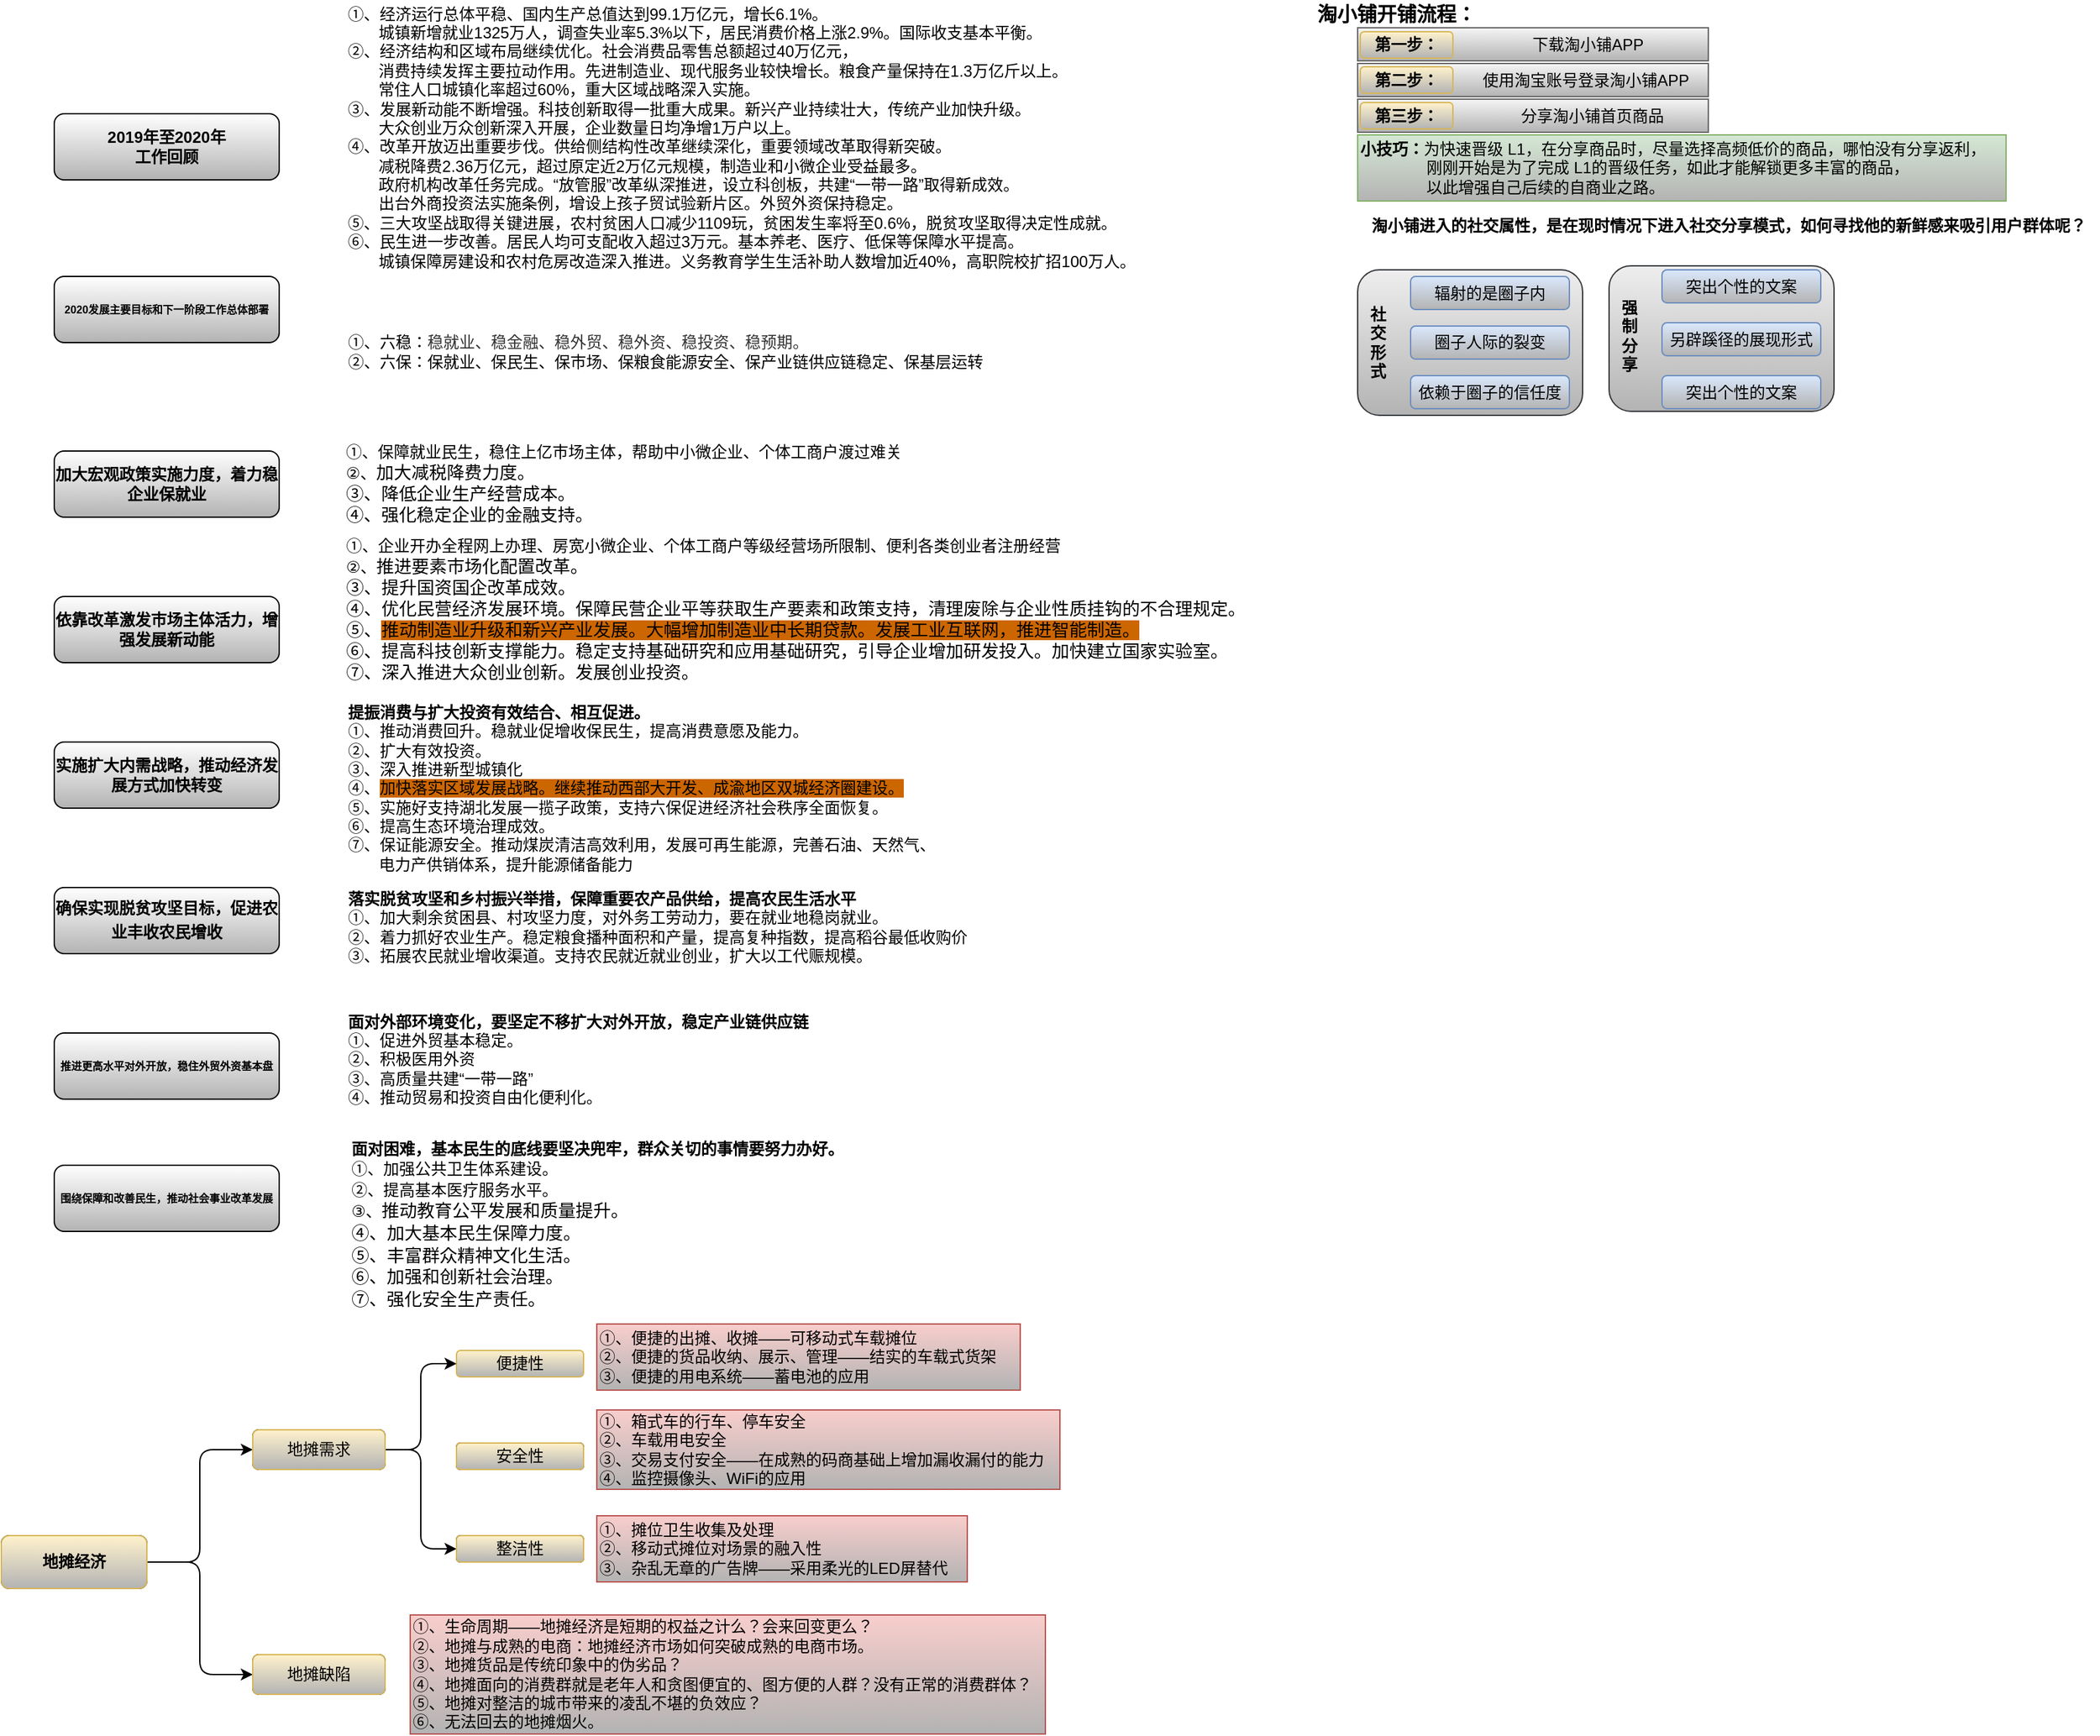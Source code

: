 <mxfile version="13.3.3" type="github">
  <diagram id="1MwcNvDsCMdtUdcm8Kb8" name="第 1 页">
    <mxGraphModel dx="1411" dy="755" grid="1" gridSize="10" guides="1" tooltips="1" connect="1" arrows="1" fold="1" page="1" pageScale="1" pageWidth="827" pageHeight="1169" math="0" shadow="0">
      <root>
        <mxCell id="0" />
        <mxCell id="1" parent="0" />
        <mxCell id="rXQscLowUKTWObVhuTJB-1" value="&amp;nbsp; &amp;nbsp; &amp;nbsp; &amp;nbsp; &amp;nbsp; &amp;nbsp; &amp;nbsp; &amp;nbsp; &amp;nbsp; &amp;nbsp; &amp;nbsp; &amp;nbsp; &amp;nbsp; &amp;nbsp;分享淘小铺首页商品" style="rounded=0;whiteSpace=wrap;html=1;fillColor=#f5f5f5;strokeColor=#666666;gradientColor=#b3b3b3;" vertex="1" parent="1">
          <mxGeometry x="1055" y="164" width="265" height="25" as="geometry" />
        </mxCell>
        <mxCell id="rXQscLowUKTWObVhuTJB-2" value="&amp;nbsp; &amp;nbsp; &amp;nbsp; &amp;nbsp; &amp;nbsp; &amp;nbsp; &amp;nbsp; &amp;nbsp; &amp;nbsp; &amp;nbsp; &amp;nbsp; &amp;nbsp; 使用淘宝账号登录淘小铺APP" style="rounded=0;whiteSpace=wrap;html=1;align=center;fillColor=#f5f5f5;strokeColor=#666666;gradientColor=#b3b3b3;" vertex="1" parent="1">
          <mxGeometry x="1055" y="137" width="265" height="25" as="geometry" />
        </mxCell>
        <mxCell id="rXQscLowUKTWObVhuTJB-3" value="&amp;nbsp; &amp;nbsp; &amp;nbsp; &amp;nbsp; &amp;nbsp; &amp;nbsp; &amp;nbsp; &amp;nbsp; &amp;nbsp; &amp;nbsp; &amp;nbsp; &amp;nbsp; &amp;nbsp;下载淘小铺APP" style="rounded=0;whiteSpace=wrap;html=1;fillColor=#f5f5f5;strokeColor=#666666;gradientColor=#b3b3b3;" vertex="1" parent="1">
          <mxGeometry x="1055" y="110" width="265" height="25" as="geometry" />
        </mxCell>
        <mxCell id="rXQscLowUKTWObVhuTJB-4" value="&lt;div&gt;&lt;div class=&quot;document&quot;&gt;&lt;h6&gt;&lt;span style=&quot;background: transparent ; letter-spacing: 0pt ; vertical-align: baseline&quot;&gt;&lt;font style=&quot;font-size: 12px&quot;&gt;2019年至2020年&lt;br&gt;工作回顾&lt;/font&gt;&lt;/span&gt;&lt;/h6&gt;&lt;/div&gt;&lt;/div&gt;" style="rounded=1;whiteSpace=wrap;html=1;gradientColor=#b3b3b3;" vertex="1" parent="1">
          <mxGeometry x="70" y="175" width="170" height="50" as="geometry" />
        </mxCell>
        <mxCell id="rXQscLowUKTWObVhuTJB-6" value="&lt;div class=&quot;document&quot;&gt;&lt;h6&gt;&lt;div&gt;&lt;div class=&quot;document&quot;&gt;&lt;/div&gt;&lt;/div&gt;&lt;/h6&gt;&lt;h6&gt;&lt;span style=&quot;font-weight: 700 ; font-style: normal ; color: rgb(0 , 0 , 0) ; background: transparent ; letter-spacing: 0pt ; vertical-align: baseline&quot;&gt;&lt;font style=&quot;font-size: 12px&quot;&gt;加大宏观政策实施力度，着力稳企业保就业&lt;/font&gt;&lt;/span&gt;&lt;/h6&gt;&lt;/div&gt;" style="rounded=1;whiteSpace=wrap;html=1;gradientColor=#b3b3b3;" vertex="1" parent="1">
          <mxGeometry x="70" y="430" width="170" height="50" as="geometry" />
        </mxCell>
        <mxCell id="rXQscLowUKTWObVhuTJB-7" value="&lt;div class=&quot;document&quot;&gt;&lt;h6&gt;&lt;div&gt;&lt;div class=&quot;document&quot;&gt;&lt;/div&gt;&lt;/div&gt;&lt;/h6&gt;&lt;h6&gt;&lt;span style=&quot;font-weight: 700 ; font-style: normal ; color: rgb(0 , 0 , 0) ; background: transparent ; letter-spacing: 0pt ; vertical-align: baseline&quot;&gt;&lt;font style=&quot;font-size: 12px&quot;&gt;依靠改革激发市场主体活力，增强发展新动能&lt;/font&gt;&lt;/span&gt;&lt;/h6&gt;&lt;/div&gt;" style="rounded=1;whiteSpace=wrap;html=1;gradientColor=#b3b3b3;" vertex="1" parent="1">
          <mxGeometry x="70" y="540" width="170" height="50" as="geometry" />
        </mxCell>
        <mxCell id="rXQscLowUKTWObVhuTJB-8" value="&lt;div class=&quot;document&quot;&gt;&lt;h6&gt;&lt;div&gt;&lt;div class=&quot;document&quot;&gt;&lt;/div&gt;&lt;/div&gt;&lt;/h6&gt;&lt;h6&gt;&lt;div&gt;&lt;div class=&quot;document&quot;&gt;&lt;/div&gt;&lt;/div&gt;&lt;/h6&gt;&lt;h6&gt;&lt;span style=&quot;font-weight: 700 ; font-style: normal ; color: rgb(0 , 0 , 0) ; background: transparent ; letter-spacing: 0pt ; vertical-align: baseline&quot;&gt;&lt;font style=&quot;font-size: 12px&quot;&gt;实施扩大内需战略，推动经济发展方式加快转变&lt;/font&gt;&lt;/span&gt;&lt;/h6&gt;&lt;/div&gt;" style="rounded=1;whiteSpace=wrap;html=1;gradientColor=#b3b3b3;" vertex="1" parent="1">
          <mxGeometry x="70" y="650" width="170" height="50" as="geometry" />
        </mxCell>
        <mxCell id="rXQscLowUKTWObVhuTJB-9" value="&lt;div class=&quot;document&quot;&gt;&lt;h6&gt;&lt;div&gt;&lt;div class=&quot;document&quot;&gt;&lt;/div&gt;&lt;/div&gt;&lt;/h6&gt;&lt;h6&gt;&lt;div&gt;&lt;div class=&quot;document&quot;&gt;&lt;/div&gt;&lt;/div&gt;&lt;/h6&gt;&lt;h6&gt;&lt;div&gt;&lt;div class=&quot;document&quot;&gt;&lt;/div&gt;&lt;/div&gt;&lt;/h6&gt;&lt;h6&gt;&lt;span style=&quot;font-weight: 700 ; font-style: normal ; color: rgb(0 , 0 , 0) ; background: transparent ; letter-spacing: 0pt ; vertical-align: baseline&quot;&gt;&lt;font style=&quot;font-size: 12px&quot;&gt;确保实现脱贫攻坚目标，促进农业丰收农民增收&lt;/font&gt;&lt;/span&gt;&lt;span style=&quot;font-size: 12pt ; font-family: &amp;#34;microsoft yahei&amp;#34; , , &amp;#34;pingfang sc&amp;#34; , &amp;#34;noto sans cjk sc&amp;#34; , &amp;#34;sf pro&amp;#34; , &amp;#34;roboto&amp;#34; , &amp;#34;droid sans&amp;#34; , &amp;#34;helvetica&amp;#34; , &amp;#34;tahoma&amp;#34; , &amp;#34;arial&amp;#34; , &amp;#34;hiragino sans gb&amp;#34; , &amp;#34;heiti sc&amp;#34; , sans-serif ; font-weight: 700 ; font-style: normal ; color: black ; background: transparent ; letter-spacing: 0pt ; vertical-align: baseline&quot;&gt;&lt;/span&gt;&lt;/h6&gt;&lt;/div&gt;" style="rounded=1;whiteSpace=wrap;html=1;gradientColor=#b3b3b3;" vertex="1" parent="1">
          <mxGeometry x="70" y="760" width="170" height="50" as="geometry" />
        </mxCell>
        <mxCell id="rXQscLowUKTWObVhuTJB-10" value="&lt;div class=&quot;document&quot;&gt;&lt;h6&gt;&lt;div&gt;&lt;div class=&quot;document&quot;&gt;&lt;/div&gt;&lt;/div&gt;&lt;/h6&gt;&lt;h6&gt;&lt;div&gt;&lt;div class=&quot;document&quot;&gt;&lt;/div&gt;&lt;/div&gt;&lt;/h6&gt;&lt;h6&gt;&lt;div&gt;&lt;div class=&quot;document&quot;&gt;&lt;/div&gt;&lt;/div&gt;&lt;/h6&gt;&lt;font style=&quot;font-size: 12px&quot;&gt;&lt;/font&gt;&lt;div&gt;&lt;div class=&quot;document&quot;&gt;&lt;h6&gt;推进更高水平对外开放，稳住外贸外资基本盘&lt;/h6&gt;&lt;/div&gt;&lt;/div&gt;&lt;/div&gt;" style="rounded=1;whiteSpace=wrap;html=1;gradientColor=#b3b3b3;" vertex="1" parent="1">
          <mxGeometry x="70" y="870" width="170" height="50" as="geometry" />
        </mxCell>
        <mxCell id="rXQscLowUKTWObVhuTJB-11" value="&lt;div class=&quot;document&quot;&gt;&lt;h6&gt;&lt;div&gt;&lt;div class=&quot;document&quot;&gt;&lt;/div&gt;&lt;/div&gt;&lt;/h6&gt;&lt;h6&gt;&lt;div&gt;&lt;div class=&quot;document&quot;&gt;&lt;/div&gt;&lt;/div&gt;&lt;/h6&gt;&lt;h6&gt;&lt;div&gt;&lt;div class=&quot;document&quot;&gt;&lt;/div&gt;&lt;/div&gt;&lt;/h6&gt;&lt;font style=&quot;font-size: 12px&quot;&gt;&lt;/font&gt;&lt;div&gt;&lt;div class=&quot;document&quot;&gt;&lt;h6&gt;围绕保障和改善民生，推动社会事业改革发展&lt;/h6&gt;&lt;/div&gt;&lt;/div&gt;&lt;/div&gt;" style="rounded=1;whiteSpace=wrap;html=1;gradientColor=#b3b3b3;" vertex="1" parent="1">
          <mxGeometry x="70" y="970" width="170" height="50" as="geometry" />
        </mxCell>
        <mxCell id="rXQscLowUKTWObVhuTJB-12" value="&amp;nbsp; &amp;nbsp;①、六稳：&lt;span style=&quot;color: rgb(51 , 51 , 51) ; font-family: &amp;#34;arial&amp;#34; ; background-color: rgb(255 , 255 , 255)&quot;&gt;&lt;font style=&quot;font-size: 12px&quot;&gt;稳就业、稳金融、稳外贸、稳外资、稳投资、稳预期。&lt;/font&gt;&lt;/span&gt;&lt;br&gt;&amp;nbsp; &amp;nbsp;②、六保：保就业、保民生、保市场、保粮食能源安全、保产业链供应链稳定、保基层运转" style="text;html=1;align=left;verticalAlign=middle;resizable=0;points=[];autosize=1;gradientColor=#b3b3b3;" vertex="1" parent="1">
          <mxGeometry x="280" y="340" width="510" height="30" as="geometry" />
        </mxCell>
        <mxCell id="rXQscLowUKTWObVhuTJB-13" value="&lt;div style=&quot;text-align: left&quot;&gt;&lt;span&gt;①、保障就业民生，稳住上亿市场主体，帮助中小微企业、个体工商户渡过难关&lt;br&gt;②、&lt;/span&gt;&lt;span style=&quot;background-color: transparent ; font-size: 10pt ; letter-spacing: 0pt ; text-indent: 42.667px&quot;&gt;加大减税降费力度。&lt;/span&gt;&lt;/div&gt;&lt;div style=&quot;text-align: left&quot;&gt;&lt;span style=&quot;background-color: transparent ; font-size: 10pt ; letter-spacing: 0pt ; text-indent: 42.667px&quot;&gt;③、&lt;/span&gt;&lt;span style=&quot;background-color: transparent ; font-size: 10pt ; letter-spacing: 0pt ; text-indent: 42.667px&quot;&gt;降低企业生产经营成本。&lt;/span&gt;&lt;/div&gt;&lt;div style=&quot;text-align: left&quot;&gt;&lt;span style=&quot;background-color: transparent ; font-size: 10pt ; letter-spacing: 0pt ; text-indent: 42.667px&quot;&gt;④、强化稳定企业的金融支持。&lt;/span&gt;&lt;/div&gt;" style="text;html=1;align=center;verticalAlign=middle;resizable=0;points=[];autosize=1;gradientColor=#b3b3b3;" vertex="1" parent="1">
          <mxGeometry x="280" y="425" width="440" height="60" as="geometry" />
        </mxCell>
        <mxCell id="rXQscLowUKTWObVhuTJB-14" value="&lt;div style=&quot;text-align: left&quot;&gt;&lt;span&gt;①、企业开办全程网上办理、房宽小微企业、个体工商户等级经营场所限制、便利各类创业者注册经营&lt;/span&gt;&lt;/div&gt;&lt;div style=&quot;text-align: left&quot;&gt;&lt;span&gt;②、&lt;/span&gt;&lt;span style=&quot;background-color: transparent ; font-size: 10pt ; letter-spacing: 0pt ; text-indent: 42.667px&quot;&gt;推进要素市场化配置改革。&lt;br&gt;③、提升国资国企改革成效。&lt;/span&gt;&lt;/div&gt;&lt;div style=&quot;text-align: left&quot;&gt;&lt;span style=&quot;background-color: transparent ; font-size: 10pt ; letter-spacing: 0pt ; text-indent: 42.667px&quot;&gt;④、优化民营经济发展环境。保障民营企业平等获取生产要素和政策支持，清理废除与企业性质挂钩的不合理规定。&lt;/span&gt;&lt;/div&gt;&lt;div style=&quot;text-align: left&quot;&gt;&lt;span style=&quot;font-size: 10pt ; letter-spacing: 0pt ; text-indent: 42.667px&quot;&gt;⑤、&lt;font style=&quot;background-color: rgb(204 , 102 , 0)&quot;&gt;推动制造业升级和新兴产业发展。大幅增加制造业中长期贷款。发展工业互联网，推进智能制造。&lt;/font&gt;&lt;br&gt;⑥、提高科技创新支撑能力。稳定支持基础研究和应用基础研究，引导企业增加研发投入。加快建立国家实验室。&lt;br&gt;⑦、深入推进大众创业创新。发展创业投资。&lt;/span&gt;&lt;/div&gt;" style="text;html=1;align=center;verticalAlign=middle;resizable=0;points=[];autosize=1;gradientColor=#b3b3b3;" vertex="1" parent="1">
          <mxGeometry x="280" y="500" width="700" height="100" as="geometry" />
        </mxCell>
        <mxCell id="rXQscLowUKTWObVhuTJB-15" value="&lt;b&gt;提振消费与扩大投资有效结合、相互促进。&lt;/b&gt;&lt;br&gt;①、推动消费回升。稳就业促增收保民生，提高消费意愿及能力。&lt;br&gt;②、扩大有效投资。&lt;br&gt;③、深入推进新型城镇化&lt;br&gt;④、&lt;span style=&quot;background-color: rgb(204 , 102 , 0)&quot;&gt;加快落实区域发展战略。继续推动西部大开发、成渝地区双城经济圈建设。&lt;/span&gt;&lt;br&gt;⑤、实施好支持湖北发展一揽子政策，支持六保促进经济社会秩序全面恢复。&lt;br&gt;⑥、提高生态环境治理成效。&lt;br&gt;⑦、保证能源安全。推动煤炭清洁高效利用，发展可再生能源，完善石油、天然气、&lt;br&gt;&amp;nbsp; &amp;nbsp; &amp;nbsp; &amp;nbsp;电力产供销体系，提升能源储备能力" style="text;html=1;align=left;verticalAlign=middle;resizable=0;points=[];autosize=1;gradientColor=#b3b3b3;" vertex="1" parent="1">
          <mxGeometry x="290" y="620" width="460" height="130" as="geometry" />
        </mxCell>
        <mxCell id="rXQscLowUKTWObVhuTJB-16" value="&lt;b&gt;落实脱贫攻坚和乡村振兴举措，保障重要农产品供给，提高农民生活水平&lt;br&gt;&lt;/b&gt;①、加大剩余贫困县、村攻坚力度，对外务工劳动力，要在就业地稳岗就业。&lt;br&gt;②、着力抓好农业生产。稳定粮食播种面积和产量，提高复种指数，提高稻谷最低收购价&lt;br&gt;③、拓展农民就业增收渠道。支持农民就近就业创业，扩大以工代赈规模。" style="text;html=1;align=left;verticalAlign=middle;resizable=0;points=[];autosize=1;gradientColor=#b3b3b3;" vertex="1" parent="1">
          <mxGeometry x="290" y="760" width="480" height="60" as="geometry" />
        </mxCell>
        <mxCell id="rXQscLowUKTWObVhuTJB-17" value="&lt;b&gt;面对外部环境变化，要坚定不移扩大对外开放，稳定产业链供应链&lt;/b&gt;&lt;br&gt;①、促进外贸基本稳定。&lt;br&gt;②、积极医用外资&lt;br&gt;③、高质量共建“一带一路”&lt;br&gt;④、推动贸易和投资自由化便利化。" style="text;html=1;align=left;verticalAlign=middle;resizable=0;points=[];autosize=1;gradientColor=#b3b3b3;" vertex="1" parent="1">
          <mxGeometry x="290" y="850" width="360" height="80" as="geometry" />
        </mxCell>
        <mxCell id="rXQscLowUKTWObVhuTJB-18" value="&lt;div style=&quot;text-align: left&quot;&gt;&lt;span&gt;①、经济运行总体平稳、国内生产总值达到99.1万亿元，增长6.1%。&lt;/span&gt;&lt;/div&gt;&lt;font style=&quot;font-size: 12px&quot;&gt;&lt;div style=&quot;text-align: left&quot;&gt;&lt;span&gt;&amp;nbsp; &amp;nbsp; &amp;nbsp; &amp;nbsp;城镇新增就业1325万人，调查失业率5.3%以下，居民消费价格上涨2.9%。国际收支基本平衡。&lt;/span&gt;&lt;/div&gt;&lt;div style=&quot;text-align: left&quot;&gt;&lt;span&gt;②、经济结构和区域布局继续优化。社会消费品零售总额超过40万亿元，&lt;br&gt;&amp;nbsp; &amp;nbsp; &amp;nbsp; &amp;nbsp;消费持续发挥主要拉动作用。先进制造业、现代服务业较快增长。粮食产量保持在1.3万亿斤以上。&lt;br&gt;&amp;nbsp; &amp;nbsp; &amp;nbsp; &amp;nbsp;常住人口城镇化率超过60%，重大区域战略深入实施。&lt;br&gt;③、发展新动能不断增强。科技创新取得一批重大成果。新兴产业持续壮大，传统产业加快升级。&lt;br&gt;&amp;nbsp; &amp;nbsp; &amp;nbsp; &amp;nbsp;大众创业万众创新深入开展，企业数量日均净增1万户以上。&lt;/span&gt;&lt;/div&gt;&lt;div style=&quot;text-align: left&quot;&gt;&lt;span&gt;④、改革开放迈出重要步伐。供给侧结构性改革继续深化，重要领域改革取得新突破。&lt;/span&gt;&lt;/div&gt;&lt;div style=&quot;text-align: left&quot;&gt;&lt;span&gt;&amp;nbsp; &amp;nbsp; &amp;nbsp; &amp;nbsp;减税降费2.36万亿元，超过原定近2万亿元规模，制造业和小微企业受益最多。&lt;br&gt;&amp;nbsp; &amp;nbsp; &amp;nbsp; &amp;nbsp;政府机构改革任务完成。“放管服”改革纵深推进，设立科创板，共建“一带一路”取得新成效。&lt;/span&gt;&lt;/div&gt;&lt;div style=&quot;text-align: left&quot;&gt;&lt;span&gt;&amp;nbsp; &amp;nbsp; &amp;nbsp; &amp;nbsp;出台外商投资法实施条例，增设上孩子贸试验新片区。外贸外资保持稳定。&lt;/span&gt;&lt;/div&gt;&lt;div style=&quot;text-align: left&quot;&gt;&lt;span&gt;⑤、三大攻坚战取得关键进展，农村贫困人口减少1109玩，贫困发生率将至0.6%，脱贫攻坚取得决定性成就。&lt;/span&gt;&lt;/div&gt;&lt;div style=&quot;text-align: left&quot;&gt;&lt;span&gt;⑥、民生进一步改善。居民人均可支配收入超过3万元。基本养老、医疗、低保等保障水平提高。&lt;/span&gt;&lt;/div&gt;&lt;div style=&quot;text-align: left&quot;&gt;&lt;span&gt;&amp;nbsp; &amp;nbsp; &amp;nbsp; &amp;nbsp;城镇保障房建设和农村危房改造深入推进。义务教育学生生活补助人数增加近40%，高职院校扩招100万人。&lt;/span&gt;&lt;/div&gt;&lt;div style=&quot;text-align: left&quot;&gt;&lt;span&gt;&lt;br&gt;&lt;/span&gt;&lt;/div&gt;&lt;/font&gt;" style="text;html=1;align=center;verticalAlign=middle;resizable=0;points=[];autosize=1;gradientColor=#b3b3b3;" vertex="1" parent="1">
          <mxGeometry x="284" y="90" width="610" height="220" as="geometry" />
        </mxCell>
        <mxCell id="rXQscLowUKTWObVhuTJB-19" value="&lt;div class=&quot;document&quot;&gt;&lt;p class=&quot;paragraph text-align-type-left pap-line-1.3 pap-line-rule-auto pap-spacing-before-0pt pap-spacing-after-0pt pap-firstline-indent-32pt&quot; style=&quot;line-height: 130% ; margin-top: 0px ; margin-bottom: 0px ; text-indent: 42.667px&quot;&gt;&lt;span style=&quot;background: transparent ; letter-spacing: 0pt ; vertical-align: baseline&quot;&gt;&lt;b&gt;&lt;font style=&quot;font-size: 12px&quot;&gt;面对困难，基本民生的底线要坚决兜牢，群众关切的事情要努力办好。&lt;/font&gt;&lt;/b&gt;&lt;/span&gt;&lt;/p&gt;&lt;p class=&quot;paragraph text-align-type-left pap-line-1.3 pap-line-rule-auto pap-spacing-before-0pt pap-spacing-after-0pt pap-firstline-indent-32pt&quot; style=&quot;line-height: 130% ; margin-top: 0px ; margin-bottom: 0px ; text-indent: 42.667px&quot;&gt;&lt;span style=&quot;background: transparent ; letter-spacing: 0pt ; vertical-align: baseline&quot;&gt;&lt;font style=&quot;font-size: 12px&quot;&gt;①、加强公共卫生体系建设。&lt;/font&gt;&lt;/span&gt;&lt;/p&gt;&lt;p class=&quot;paragraph text-align-type-left pap-line-1.3 pap-line-rule-auto pap-spacing-before-0pt pap-spacing-after-0pt pap-firstline-indent-32pt&quot; style=&quot;line-height: 130% ; margin-top: 0px ; margin-bottom: 0px ; text-indent: 42.667px&quot;&gt;&lt;span style=&quot;background: transparent ; letter-spacing: 0pt ; vertical-align: baseline&quot;&gt;&lt;font style=&quot;font-size: 12px&quot;&gt;②、提高基本医疗服务水平。&lt;/font&gt;&lt;/span&gt;&lt;/p&gt;&lt;p class=&quot;paragraph text-align-type-left pap-line-1.3 pap-line-rule-auto pap-spacing-before-0pt pap-spacing-after-0pt pap-firstline-indent-32pt&quot; style=&quot;line-height: 130% ; margin-top: 0px ; margin-bottom: 0px ; text-indent: 42.667px&quot;&gt;③、&lt;span style=&quot;background-color: transparent ; font-size: 10pt ; letter-spacing: 0pt ; text-indent: 42.667px&quot;&gt;推动教育公平发展和质量提升。&lt;/span&gt;&lt;/p&gt;&lt;p class=&quot;paragraph text-align-type-left pap-line-1.3 pap-line-rule-auto pap-spacing-before-0pt pap-spacing-after-0pt pap-firstline-indent-32pt&quot; style=&quot;line-height: 130% ; margin-top: 0px ; margin-bottom: 0px ; text-indent: 42.667px&quot;&gt;&lt;span style=&quot;background-color: transparent ; font-size: 10pt ; letter-spacing: 0pt ; text-indent: 42.667px&quot;&gt;④、&lt;/span&gt;&lt;span style=&quot;background-color: transparent ; font-size: 10pt ; letter-spacing: 0pt ; text-indent: 42.667px&quot;&gt;加大基本民生保障力度。&lt;/span&gt;&lt;/p&gt;&lt;p class=&quot;paragraph text-align-type-left pap-line-1.3 pap-line-rule-auto pap-spacing-before-0pt pap-spacing-after-0pt pap-firstline-indent-32pt&quot; style=&quot;line-height: 130% ; margin-top: 0px ; margin-bottom: 0px ; text-indent: 42.667px&quot;&gt;&lt;span style=&quot;background-color: transparent ; font-size: 10pt ; letter-spacing: 0pt ; text-indent: 42.667px&quot;&gt;⑤、&lt;/span&gt;&lt;span style=&quot;background-color: transparent ; font-size: 10pt ; letter-spacing: 0pt ; text-indent: 42.667px&quot;&gt;丰富群众精神文化生活。&lt;/span&gt;&lt;/p&gt;&lt;p class=&quot;paragraph text-align-type-left pap-line-1.3 pap-line-rule-auto pap-spacing-before-0pt pap-spacing-after-0pt pap-firstline-indent-32pt&quot; style=&quot;line-height: 130% ; margin-top: 0px ; margin-bottom: 0px ; text-indent: 42.667px&quot;&gt;&lt;span style=&quot;background-color: transparent ; font-size: 10pt ; letter-spacing: 0pt ; text-indent: 42.667px&quot;&gt;⑥、加强和创新社会治理。&lt;/span&gt;&lt;/p&gt;&lt;p class=&quot;paragraph text-align-type-left pap-line-1.3 pap-line-rule-auto pap-spacing-before-0pt pap-spacing-after-0pt pap-firstline-indent-32pt&quot; style=&quot;line-height: 130% ; margin-top: 0px ; margin-bottom: 0px ; text-indent: 42.667px&quot;&gt;&lt;span style=&quot;background-color: transparent ; font-size: 10pt ; letter-spacing: 0pt ; text-indent: 42.667px&quot;&gt;⑦、强化安全生产责任。&lt;/span&gt;&lt;/p&gt;&lt;/div&gt;" style="text;html=1;align=left;verticalAlign=middle;resizable=0;points=[];autosize=1;gradientColor=#b3b3b3;" vertex="1" parent="1">
          <mxGeometry x="250" y="950" width="430" height="130" as="geometry" />
        </mxCell>
        <mxCell id="rXQscLowUKTWObVhuTJB-20" value="地摊经济" style="rounded=1;whiteSpace=wrap;html=1;fontStyle=1;gradientColor=#b3b3b3;" vertex="1" parent="1">
          <mxGeometry x="30" y="1250" width="110" height="40" as="geometry" />
        </mxCell>
        <mxCell id="rXQscLowUKTWObVhuTJB-21" value="地摊需求" style="rounded=1;whiteSpace=wrap;html=1;gradientColor=#b3b3b3;" vertex="1" parent="1">
          <mxGeometry x="220" y="1170" width="100" height="30" as="geometry" />
        </mxCell>
        <mxCell id="rXQscLowUKTWObVhuTJB-22" value="地摊缺陷" style="rounded=1;whiteSpace=wrap;html=1;gradientColor=#b3b3b3;" vertex="1" parent="1">
          <mxGeometry x="220" y="1340" width="100" height="30" as="geometry" />
        </mxCell>
        <mxCell id="rXQscLowUKTWObVhuTJB-23" value="便捷性" style="rounded=1;whiteSpace=wrap;html=1;fillColor=#fff2cc;strokeColor=#d6b656;gradientColor=#b3b3b3;" vertex="1" parent="1">
          <mxGeometry x="374" y="1110" width="96" height="20" as="geometry" />
        </mxCell>
        <mxCell id="rXQscLowUKTWObVhuTJB-24" value="安全性" style="rounded=1;whiteSpace=wrap;html=1;gradientColor=#b3b3b3;" vertex="1" parent="1">
          <mxGeometry x="374" y="1180" width="96" height="20" as="geometry" />
        </mxCell>
        <mxCell id="rXQscLowUKTWObVhuTJB-25" value="整洁性" style="rounded=1;whiteSpace=wrap;html=1;gradientColor=#b3b3b3;" vertex="1" parent="1">
          <mxGeometry x="374" y="1250" width="96" height="20" as="geometry" />
        </mxCell>
        <mxCell id="rXQscLowUKTWObVhuTJB-26" value="①、便捷的出摊、收摊——可移动式车载摊位&lt;br&gt;②、便捷的货品收纳、展示、管理——结实的车载式货架&lt;br&gt;③、便捷的用电系统——蓄电池的应用" style="text;html=1;align=left;verticalAlign=middle;resizable=0;points=[];autosize=1;gradientColor=#b3b3b3;" vertex="1" parent="1">
          <mxGeometry x="480" y="1090" width="320" height="50" as="geometry" />
        </mxCell>
        <mxCell id="rXQscLowUKTWObVhuTJB-27" value="①、箱式车的行车、停车安全&lt;br&gt;②、车载用电安全&lt;br&gt;③、交易支付安全——在成熟的码商基础上增加漏收漏付的能力&lt;br&gt;④、监控摄像头、WiFi的应用" style="text;html=1;align=left;verticalAlign=middle;resizable=0;points=[];autosize=1;gradientColor=#b3b3b3;" vertex="1" parent="1">
          <mxGeometry x="480" y="1155" width="350" height="60" as="geometry" />
        </mxCell>
        <mxCell id="rXQscLowUKTWObVhuTJB-28" value="①、摊位卫生收集及处理&lt;br&gt;②、移动式摊位对场景的融入性&lt;br&gt;③、杂乱无章的广告牌——采用柔光的LED屏替代" style="text;html=1;align=left;verticalAlign=middle;resizable=0;points=[];autosize=1;fillColor=#f8cecc;strokeColor=#b85450;gradientColor=#b3b3b3;" vertex="1" parent="1">
          <mxGeometry x="480" y="1235" width="280" height="50" as="geometry" />
        </mxCell>
        <mxCell id="rXQscLowUKTWObVhuTJB-29" value="①、生命周期——地摊经济是短期的权益之计么？会来回变更么？&lt;br&gt;②、地摊与成熟的电商：地摊经济市场如何突破成熟的电商市场。&lt;br&gt;③、地摊货品是传统印象中的伪劣品？&lt;br&gt;④、地摊面向的消费群就是老年人和贪图便宜的、图方便的人群？没有正常的消费群体？&lt;br&gt;⑤、地摊对整洁的城市带来的凌乱不堪的负效应？&lt;br&gt;⑥、无法回去的地摊烟火。" style="text;html=1;align=left;verticalAlign=middle;resizable=0;points=[];autosize=1;fillColor=#f8cecc;strokeColor=#b85450;gradientColor=#b3b3b3;" vertex="1" parent="1">
          <mxGeometry x="339" y="1310" width="480" height="90" as="geometry" />
        </mxCell>
        <mxCell id="rXQscLowUKTWObVhuTJB-30" value="" style="edgeStyle=elbowEdgeStyle;elbow=horizontal;endArrow=classic;html=1;exitX=1;exitY=0.5;exitDx=0;exitDy=0;entryX=0;entryY=0.5;entryDx=0;entryDy=0;gradientColor=#b3b3b3;" edge="1" parent="1" source="rXQscLowUKTWObVhuTJB-20" target="rXQscLowUKTWObVhuTJB-21">
          <mxGeometry width="50" height="50" relative="1" as="geometry">
            <mxPoint x="130" y="1280" as="sourcePoint" />
            <mxPoint x="180" y="1230" as="targetPoint" />
          </mxGeometry>
        </mxCell>
        <mxCell id="rXQscLowUKTWObVhuTJB-31" value="" style="edgeStyle=elbowEdgeStyle;elbow=horizontal;endArrow=classic;html=1;exitX=1;exitY=0.5;exitDx=0;exitDy=0;entryX=0;entryY=0.5;entryDx=0;entryDy=0;gradientColor=#b3b3b3;" edge="1" parent="1" source="rXQscLowUKTWObVhuTJB-20" target="rXQscLowUKTWObVhuTJB-22">
          <mxGeometry width="50" height="50" relative="1" as="geometry">
            <mxPoint x="150" y="1280" as="sourcePoint" />
            <mxPoint x="230" y="1195" as="targetPoint" />
          </mxGeometry>
        </mxCell>
        <mxCell id="rXQscLowUKTWObVhuTJB-32" value="" style="edgeStyle=elbowEdgeStyle;elbow=horizontal;endArrow=classic;html=1;exitX=1;exitY=0.5;exitDx=0;exitDy=0;entryX=0;entryY=0.5;entryDx=0;entryDy=0;gradientColor=#b3b3b3;" edge="1" parent="1" source="rXQscLowUKTWObVhuTJB-21" target="rXQscLowUKTWObVhuTJB-23">
          <mxGeometry width="50" height="50" relative="1" as="geometry">
            <mxPoint x="160" y="1290" as="sourcePoint" />
            <mxPoint x="240" y="1205" as="targetPoint" />
          </mxGeometry>
        </mxCell>
        <mxCell id="rXQscLowUKTWObVhuTJB-33" value="" style="edgeStyle=elbowEdgeStyle;elbow=horizontal;endArrow=classic;html=1;exitX=1;exitY=0.5;exitDx=0;exitDy=0;entryX=0;entryY=0.5;entryDx=0;entryDy=0;gradientColor=#b3b3b3;" edge="1" parent="1" source="rXQscLowUKTWObVhuTJB-21" target="rXQscLowUKTWObVhuTJB-25">
          <mxGeometry width="50" height="50" relative="1" as="geometry">
            <mxPoint x="330" y="1195" as="sourcePoint" />
            <mxPoint x="384" y="1130" as="targetPoint" />
          </mxGeometry>
        </mxCell>
        <mxCell id="rXQscLowUKTWObVhuTJB-34" value="&lt;b&gt;第一步：&lt;/b&gt;" style="rounded=1;whiteSpace=wrap;html=1;fillColor=#fff2cc;strokeColor=#d6b656;gradientColor=#b3b3b3;" vertex="1" parent="1">
          <mxGeometry x="1057" y="113" width="70" height="20" as="geometry" />
        </mxCell>
        <mxCell id="rXQscLowUKTWObVhuTJB-35" value="&lt;font style=&quot;vertical-align: inherit&quot;&gt;&lt;font style=&quot;vertical-align: inherit&quot;&gt;&lt;b&gt;&lt;font style=&quot;vertical-align: inherit&quot;&gt;&lt;font style=&quot;vertical-align: inherit&quot;&gt;淘小铺开铺流程：&lt;/font&gt;&lt;/font&gt;&lt;/b&gt;&lt;/font&gt;&lt;/font&gt;" style="text;html=1;align=center;verticalAlign=middle;resizable=0;points=[];autosize=1;fontSize=15;gradientColor=#b3b3b3;" vertex="1" parent="1">
          <mxGeometry x="1029" y="89" width="110" height="20" as="geometry" />
        </mxCell>
        <mxCell id="rXQscLowUKTWObVhuTJB-36" value="第二步：" style="rounded=1;whiteSpace=wrap;html=1;fillColor=#fff2cc;strokeColor=#d6b656;fontStyle=1;gradientColor=#b3b3b3;" vertex="1" parent="1">
          <mxGeometry x="1057" y="139.5" width="70" height="20" as="geometry" />
        </mxCell>
        <mxCell id="rXQscLowUKTWObVhuTJB-37" value="第三步：" style="rounded=1;whiteSpace=wrap;html=1;fillColor=#fff2cc;strokeColor=#d6b656;fontStyle=1;gradientColor=#b3b3b3;" vertex="1" parent="1">
          <mxGeometry x="1057" y="166.5" width="70" height="20" as="geometry" />
        </mxCell>
        <mxCell id="rXQscLowUKTWObVhuTJB-38" value="&lt;b&gt;小技巧：&lt;/b&gt;为快速晋级 L1，在分享商品时，尽量选择高频低价的商品，哪怕没有分享返利，&lt;br&gt;&amp;nbsp; &amp;nbsp; &amp;nbsp; &amp;nbsp; &amp;nbsp; &amp;nbsp; &amp;nbsp; &amp;nbsp;刚刚开始是为了完成 L1的晋级任务，如此才能解锁更多丰富的商品，&lt;br&gt;&amp;nbsp; &amp;nbsp; &amp;nbsp; &amp;nbsp; &amp;nbsp; &amp;nbsp; &amp;nbsp; &amp;nbsp;以此增强自己后续的自商业之路。" style="text;html=1;align=left;verticalAlign=middle;resizable=0;points=[];autosize=1;fillColor=#d5e8d4;strokeColor=#82b366;gradientColor=#b3b3b3;" vertex="1" parent="1">
          <mxGeometry x="1055" y="191" width="490" height="50" as="geometry" />
        </mxCell>
        <mxCell id="rXQscLowUKTWObVhuTJB-39" value="&lt;b&gt;淘小铺进入的社交属性，是在现时情况下进入社交分享模式，如何寻找他的新鲜感来吸引用户群体呢？&lt;/b&gt;&lt;br&gt;" style="text;html=1;align=center;verticalAlign=middle;resizable=0;points=[];autosize=1;gradientColor=#b3b3b3;" vertex="1" parent="1">
          <mxGeometry x="1055" y="250" width="560" height="20" as="geometry" />
        </mxCell>
        <mxCell id="rXQscLowUKTWObVhuTJB-40" value="" style="rounded=1;whiteSpace=wrap;html=1;fillColor=#eeeeee;strokeColor=#36393d;gradientColor=#b3b3b3;" vertex="1" parent="1">
          <mxGeometry x="1245" y="290" width="170" height="110" as="geometry" />
        </mxCell>
        <mxCell id="rXQscLowUKTWObVhuTJB-41" value="突出个性的文案" style="rounded=1;whiteSpace=wrap;html=1;fillColor=#dae8fc;strokeColor=#6c8ebf;gradientColor=#b3b3b3;" vertex="1" parent="1">
          <mxGeometry x="1285" y="293" width="120" height="25" as="geometry" />
        </mxCell>
        <mxCell id="rXQscLowUKTWObVhuTJB-42" value="另辟蹊径的展现形式" style="rounded=1;whiteSpace=wrap;html=1;fillColor=#dae8fc;strokeColor=#6c8ebf;gradientColor=#b3b3b3;" vertex="1" parent="1">
          <mxGeometry x="1285" y="333" width="120" height="25" as="geometry" />
        </mxCell>
        <mxCell id="rXQscLowUKTWObVhuTJB-43" value="突出个性的文案" style="rounded=1;whiteSpace=wrap;html=1;fillColor=#dae8fc;strokeColor=#6c8ebf;gradientColor=#b3b3b3;" vertex="1" parent="1">
          <mxGeometry x="1285" y="373" width="120" height="25" as="geometry" />
        </mxCell>
        <mxCell id="rXQscLowUKTWObVhuTJB-44" value="地摊经济" style="rounded=1;whiteSpace=wrap;html=1;fontStyle=1;fillColor=#fff2cc;strokeColor=#d6b656;gradientColor=#b3b3b3;" vertex="1" parent="1">
          <mxGeometry x="30" y="1250" width="110" height="40" as="geometry" />
        </mxCell>
        <mxCell id="rXQscLowUKTWObVhuTJB-45" value="地摊需求" style="rounded=1;whiteSpace=wrap;html=1;fillColor=#fff2cc;strokeColor=#d6b656;gradientColor=#b3b3b3;" vertex="1" parent="1">
          <mxGeometry x="220" y="1170" width="100" height="30" as="geometry" />
        </mxCell>
        <mxCell id="rXQscLowUKTWObVhuTJB-46" value="地摊缺陷" style="rounded=1;whiteSpace=wrap;html=1;fillColor=#fff2cc;strokeColor=#d6b656;gradientColor=#b3b3b3;" vertex="1" parent="1">
          <mxGeometry x="220" y="1340" width="100" height="30" as="geometry" />
        </mxCell>
        <mxCell id="rXQscLowUKTWObVhuTJB-47" value="整洁性" style="rounded=1;whiteSpace=wrap;html=1;fillColor=#fff2cc;strokeColor=#d6b656;gradientColor=#b3b3b3;" vertex="1" parent="1">
          <mxGeometry x="374" y="1250" width="96" height="20" as="geometry" />
        </mxCell>
        <mxCell id="rXQscLowUKTWObVhuTJB-48" value="安全性" style="rounded=1;whiteSpace=wrap;html=1;fillColor=#fff2cc;strokeColor=#d6b656;gradientColor=#b3b3b3;" vertex="1" parent="1">
          <mxGeometry x="374" y="1180" width="96" height="20" as="geometry" />
        </mxCell>
        <mxCell id="rXQscLowUKTWObVhuTJB-49" value="①、便捷的出摊、收摊——可移动式车载摊位&lt;br&gt;②、便捷的货品收纳、展示、管理——结实的车载式货架&lt;br&gt;③、便捷的用电系统——蓄电池的应用" style="text;html=1;align=left;verticalAlign=middle;resizable=0;points=[];autosize=1;fillColor=#f8cecc;strokeColor=#b85450;gradientColor=#b3b3b3;" vertex="1" parent="1">
          <mxGeometry x="480" y="1090" width="320" height="50" as="geometry" />
        </mxCell>
        <mxCell id="rXQscLowUKTWObVhuTJB-50" value="①、箱式车的行车、停车安全&lt;br&gt;②、车载用电安全&lt;br&gt;③、交易支付安全——在成熟的码商基础上增加漏收漏付的能力&lt;br&gt;④、监控摄像头、WiFi的应用" style="text;html=1;align=left;verticalAlign=middle;resizable=0;points=[];autosize=1;fillColor=#f8cecc;strokeColor=#b85450;gradientColor=#b3b3b3;" vertex="1" parent="1">
          <mxGeometry x="480" y="1155" width="350" height="60" as="geometry" />
        </mxCell>
        <mxCell id="rXQscLowUKTWObVhuTJB-51" value="&lt;span&gt;&lt;b&gt;强&lt;br&gt;制&lt;br&gt;分&lt;br&gt;享&lt;/b&gt;&lt;/span&gt;" style="text;html=1;align=center;verticalAlign=middle;resizable=0;points=[];autosize=1;gradientColor=#b3b3b3;" vertex="1" parent="1">
          <mxGeometry x="1245" y="313" width="30" height="60" as="geometry" />
        </mxCell>
        <mxCell id="rXQscLowUKTWObVhuTJB-52" value="" style="rounded=1;whiteSpace=wrap;html=1;fillColor=#eeeeee;strokeColor=#36393d;gradientColor=#b3b3b3;" vertex="1" parent="1">
          <mxGeometry x="1055" y="293" width="170" height="110" as="geometry" />
        </mxCell>
        <mxCell id="rXQscLowUKTWObVhuTJB-53" value="辐射的是圈子内" style="rounded=1;whiteSpace=wrap;html=1;fillColor=#dae8fc;strokeColor=#6c8ebf;gradientColor=#b3b3b3;" vertex="1" parent="1">
          <mxGeometry x="1095" y="298" width="120" height="25" as="geometry" />
        </mxCell>
        <mxCell id="rXQscLowUKTWObVhuTJB-54" value="圈子人际的裂变" style="rounded=1;whiteSpace=wrap;html=1;fillColor=#dae8fc;strokeColor=#6c8ebf;gradientColor=#b3b3b3;" vertex="1" parent="1">
          <mxGeometry x="1095" y="335.5" width="120" height="25" as="geometry" />
        </mxCell>
        <mxCell id="rXQscLowUKTWObVhuTJB-55" value="依赖于圈子的信任度" style="rounded=1;whiteSpace=wrap;html=1;fillColor=#dae8fc;strokeColor=#6c8ebf;gradientColor=#b3b3b3;" vertex="1" parent="1">
          <mxGeometry x="1095" y="373" width="120" height="25" as="geometry" />
        </mxCell>
        <mxCell id="rXQscLowUKTWObVhuTJB-56" value="&lt;span&gt;&lt;b&gt;社&lt;br&gt;交&lt;br&gt;形&lt;br&gt;式&lt;/b&gt;&lt;/span&gt;" style="text;html=1;align=center;verticalAlign=middle;resizable=0;points=[];autosize=1;gradientColor=#b3b3b3;" vertex="1" parent="1">
          <mxGeometry x="1055" y="318" width="30" height="60" as="geometry" />
        </mxCell>
        <mxCell id="rXQscLowUKTWObVhuTJB-59" value="&lt;div&gt;&lt;div class=&quot;document&quot;&gt;&lt;h6&gt;2020发展主要目标和下一阶段工作总体部署&lt;/h6&gt;&lt;/div&gt;&lt;/div&gt;" style="rounded=1;whiteSpace=wrap;html=1;gradientColor=#b3b3b3;" vertex="1" parent="1">
          <mxGeometry x="70" y="298" width="170" height="50" as="geometry" />
        </mxCell>
      </root>
    </mxGraphModel>
  </diagram>
</mxfile>
